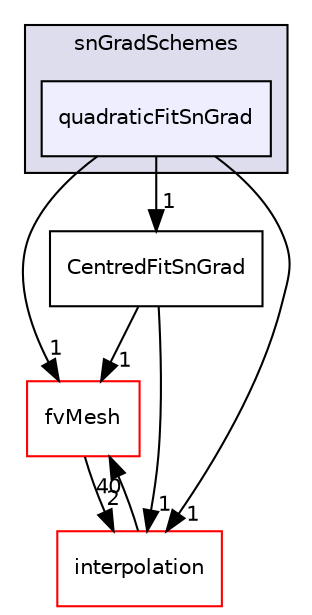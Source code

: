 digraph "src/finiteVolume/finiteVolume/snGradSchemes/quadraticFitSnGrad" {
  bgcolor=transparent;
  compound=true
  node [ fontsize="10", fontname="Helvetica"];
  edge [ labelfontsize="10", labelfontname="Helvetica"];
  subgraph clusterdir_f2a32fae3c7e5034ec75716fe725e251 {
    graph [ bgcolor="#ddddee", pencolor="black", label="snGradSchemes" fontname="Helvetica", fontsize="10", URL="dir_f2a32fae3c7e5034ec75716fe725e251.html"]
  dir_65148369db316319adb612ca3e98e7fb [shape=box, label="quadraticFitSnGrad", style="filled", fillcolor="#eeeeff", pencolor="black", URL="dir_65148369db316319adb612ca3e98e7fb.html"];
  }
  dir_e22c81bf62a8cb96666294c9a89f2d77 [shape=box label="CentredFitSnGrad" URL="dir_e22c81bf62a8cb96666294c9a89f2d77.html"];
  dir_c382fa095c9c33d8673c0dd60aaef275 [shape=box label="fvMesh" color="red" URL="dir_c382fa095c9c33d8673c0dd60aaef275.html"];
  dir_a586eb954e2e5e74ecf6fe95a2457777 [shape=box label="interpolation" color="red" URL="dir_a586eb954e2e5e74ecf6fe95a2457777.html"];
  dir_e22c81bf62a8cb96666294c9a89f2d77->dir_c382fa095c9c33d8673c0dd60aaef275 [headlabel="1", labeldistance=1.5 headhref="dir_001083_001100.html"];
  dir_e22c81bf62a8cb96666294c9a89f2d77->dir_a586eb954e2e5e74ecf6fe95a2457777 [headlabel="1", labeldistance=1.5 headhref="dir_001083_001146.html"];
  dir_c382fa095c9c33d8673c0dd60aaef275->dir_a586eb954e2e5e74ecf6fe95a2457777 [headlabel="2", labeldistance=1.5 headhref="dir_001100_001146.html"];
  dir_a586eb954e2e5e74ecf6fe95a2457777->dir_c382fa095c9c33d8673c0dd60aaef275 [headlabel="40", labeldistance=1.5 headhref="dir_001146_001100.html"];
  dir_65148369db316319adb612ca3e98e7fb->dir_e22c81bf62a8cb96666294c9a89f2d77 [headlabel="1", labeldistance=1.5 headhref="dir_001089_001083.html"];
  dir_65148369db316319adb612ca3e98e7fb->dir_c382fa095c9c33d8673c0dd60aaef275 [headlabel="1", labeldistance=1.5 headhref="dir_001089_001100.html"];
  dir_65148369db316319adb612ca3e98e7fb->dir_a586eb954e2e5e74ecf6fe95a2457777 [headlabel="1", labeldistance=1.5 headhref="dir_001089_001146.html"];
}
